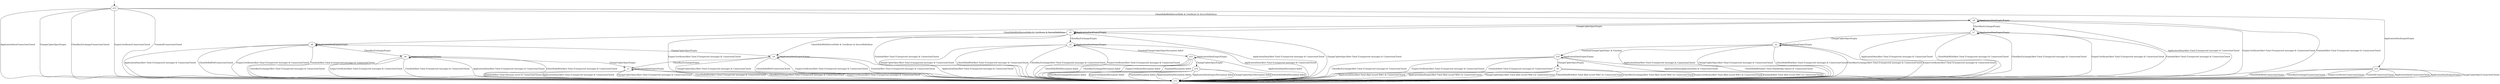 digraph {
s13 [label="s13"]
s0 [label="s0"]
s1 [label="s1"]
s2 [label="s2"]
s3 [label="s3"]
s4 [label="s4"]
s5 [label="s5"]
s6 [label="s6"]
s7 [label="s7"]
s8 [label="s8"]
s9 [label="s9"]
s10 [label="s10"]
s11 [label="s11"]
s12 [label="s12"]
s14 [label="s14"]
s15 [label="s15"]
s13 -> s11 [label="ApplicationData/ConnectionClosed"];
s13 -> s12 [label="ApplicationDataEmpty/Empty"];
s13 -> s11 [label="ChangeCipherSpec/Empty"];
s13 -> s9 [label="ClientHelloRSA/ServerHello & Certificate & ServerHelloDone"];
s13 -> s11 [label="ClientKeyExchange/ConnectionClosed"];
s13 -> s11 [label="EmptyCertificate/ConnectionClosed"];
s13 -> s11 [label="Finished/ConnectionClosed"];
s0 -> s11 [label="ApplicationData/Alert Fatal (Bad record MAC) & ConnectionClosed"];
s0 -> s11 [label="ApplicationDataEmpty/Alert Fatal (Bad record MAC) & ConnectionClosed"];
s0 -> s11 [label="ChangeCipherSpec/Alert Fatal (Bad record MAC) & ConnectionClosed"];
s0 -> s11 [label="ClientHelloRSA/Alert Fatal (Bad record MAC) & ConnectionClosed"];
s0 -> s11 [label="ClientKeyExchange/Alert Fatal (Bad record MAC) & ConnectionClosed"];
s0 -> s11 [label="EmptyCertificate/Alert Fatal (Bad record MAC) & ConnectionClosed"];
s0 -> s11 [label="Finished/Alert Fatal (Bad record MAC) & ConnectionClosed"];
s1 -> s11 [label="ApplicationData/Alert Fatal (Unexpected message) & ConnectionClosed"];
s1 -> s1 [label="ApplicationDataEmpty/Empty"];
s1 -> s11 [label="ChangeCipherSpec/Alert Fatal (Unexpected message) & ConnectionClosed"];
s1 -> s11 [label="ClientHelloRSA/Alert Fatal (Unexpected message) & ConnectionClosed"];
s1 -> s11 [label="ClientKeyExchange/Alert Fatal (Unexpected message) & ConnectionClosed"];
s1 -> s11 [label="EmptyCertificate/Alert Fatal (Unexpected message) & ConnectionClosed"];
s1 -> s11 [label="Finished/Alert Fatal (Decrypt error) & ConnectionClosed"];
s2 -> s11 [label="ApplicationData/Alert Fatal (Unexpected message) & ConnectionClosed"];
s2 -> s2 [label="ApplicationDataEmpty/Empty"];
s2 -> s11 [label="ChangeCipherSpec/Alert Fatal (Unexpected message) & ConnectionClosed"];
s2 -> s11 [label="ClientHelloRSA/Alert Fatal (Unexpected message) & ConnectionClosed"];
s2 -> s11 [label="ClientKeyExchange/Alert Fatal (Unexpected message) & ConnectionClosed"];
s2 -> s11 [label="EmptyCertificate/Alert Fatal (Unexpected message) & ConnectionClosed"];
s2 -> s10 [label="Finished/ChangeCipherSpec & Finished"];
s3 -> s11 [label="ApplicationData/Alert Fatal (Unexpected message) & ConnectionClosed"];
s3 -> s3 [label="ApplicationDataEmpty/Empty"];
s3 -> s11 [label="ChangeCipherSpec/Alert Fatal (Unexpected message) & ConnectionClosed"];
s3 -> s11 [label="ClientHelloRSA/Alert Fatal (Unexpected message) & ConnectionClosed"];
s3 -> s11 [label="ClientKeyExchange/Alert Fatal (Unexpected message) & ConnectionClosed"];
s3 -> s11 [label="EmptyCertificate/Alert Fatal (Unexpected message) & ConnectionClosed"];
s3 -> s15 [label="Finished/ChangeCipherSpecDecryption failed"];
s4 -> s11 [label="ApplicationData/Alert Fatal (Unexpected message) & ConnectionClosed"];
s4 -> s4 [label="ApplicationDataEmpty/Empty"];
s4 -> s11 [label="ChangeCipherSpec/Alert Fatal (Unexpected message) & ConnectionClosed"];
s4 -> s11 [label="ClientHelloRSA/ConnectionClosed"];
s4 -> s1 [label="ClientKeyExchange/Empty"];
s4 -> s11 [label="EmptyCertificate/Alert Fatal (Unexpected message) & ConnectionClosed"];
s4 -> s11 [label="Finished/Alert Fatal (Unexpected message) & ConnectionClosed"];
s5 -> s11 [label="ApplicationData/Alert Fatal (Unexpected message) & ConnectionClosed"];
s5 -> s5 [label="ApplicationDataEmpty/Empty"];
s5 -> s11 [label="ChangeCipherSpec/Alert Fatal (Unexpected message) & ConnectionClosed"];
s5 -> s4 [label="ClientHelloRSA/ServerHello & Certificate & ServerHelloDone"];
s5 -> s3 [label="ClientKeyExchange/Empty"];
s5 -> s11 [label="EmptyCertificate/Alert Fatal (Unexpected message) & ConnectionClosed"];
s5 -> s11 [label="Finished/Alert Fatal (Unexpected message) & ConnectionClosed"];
s6 -> s11 [label="ApplicationData/Alert Fatal (Unexpected message) & ConnectionClosed"];
s6 -> s6 [label="ApplicationDataEmpty/Empty"];
s6 -> s1 [label="ChangeCipherSpec/Empty"];
s6 -> s11 [label="ClientHelloRSA/Alert Fatal (Unexpected message) & ConnectionClosed"];
s6 -> s11 [label="ClientKeyExchange/Alert Fatal (Unexpected message) & ConnectionClosed"];
s6 -> s11 [label="EmptyCertificate/Alert Fatal (Unexpected message) & ConnectionClosed"];
s6 -> s11 [label="Finished/Alert Fatal (Unexpected message) & ConnectionClosed"];
s7 -> s11 [label="ApplicationData/Alert Fatal (Unexpected message) & ConnectionClosed"];
s7 -> s7 [label="ApplicationDataEmpty/Empty"];
s7 -> s2 [label="ChangeCipherSpec/Empty"];
s7 -> s11 [label="ClientHelloRSA/Alert Fatal (Unexpected message) & ConnectionClosed"];
s7 -> s11 [label="ClientKeyExchange/Alert Fatal (Unexpected message) & ConnectionClosed"];
s7 -> s11 [label="EmptyCertificate/Alert Fatal (Unexpected message) & ConnectionClosed"];
s7 -> s11 [label="Finished/Alert Fatal (Unexpected message) & ConnectionClosed"];
s8 -> s11 [label="ApplicationData/Alert Fatal (Unexpected message) & ConnectionClosed"];
s8 -> s8 [label="ApplicationDataEmpty/Empty"];
s8 -> s4 [label="ChangeCipherSpec/Empty"];
s8 -> s11 [label="ClientHelloRSA/ConnectionClosed"];
s8 -> s6 [label="ClientKeyExchange/Empty"];
s8 -> s11 [label="EmptyCertificate/Alert Fatal (Unexpected message) & ConnectionClosed"];
s8 -> s11 [label="Finished/Alert Fatal (Unexpected message) & ConnectionClosed"];
s9 -> s11 [label="ApplicationData/Alert Fatal (Unexpected message) & ConnectionClosed"];
s9 -> s9 [label="ApplicationDataEmpty/Empty"];
s9 -> s5 [label="ChangeCipherSpec/Empty"];
s9 -> s8 [label="ClientHelloRSA/ServerHello & Certificate & ServerHelloDone"];
s9 -> s7 [label="ClientKeyExchange/Empty"];
s9 -> s11 [label="EmptyCertificate/Alert Fatal (Unexpected message) & ConnectionClosed"];
s9 -> s11 [label="Finished/Alert Fatal (Unexpected message) & ConnectionClosed"];
s10 -> s11 [label="ApplicationData/ApplicationData & ConnectionClosed"];
s10 -> s10 [label="ApplicationDataEmpty/Empty"];
s10 -> s0 [label="ChangeCipherSpec/Empty"];
s10 -> s11 [label="ClientHelloRSA/Alert Fatal (Handshake failure) & ConnectionClosed"];
s10 -> s11 [label="ClientKeyExchange/Alert Fatal (Unexpected message) & ConnectionClosed"];
s10 -> s11 [label="EmptyCertificate/Alert Fatal (Unexpected message) & ConnectionClosed"];
s10 -> s11 [label="Finished/Alert Fatal (Unexpected message) & ConnectionClosed"];
s11 -> s11 [label="ApplicationData/ConnectionClosed"];
s11 -> s11 [label="ApplicationDataEmpty/ConnectionClosed"];
s11 -> s11 [label="ChangeCipherSpec/ConnectionClosed"];
s11 -> s11 [label="ClientHelloRSA/ConnectionClosed"];
s11 -> s11 [label="ClientKeyExchange/ConnectionClosed"];
s11 -> s11 [label="EmptyCertificate/ConnectionClosed"];
s11 -> s11 [label="Finished/ConnectionClosed"];
s12 -> s11 [label="ApplicationData/ConnectionClosed"];
s12 -> s11 [label="ApplicationDataEmpty/Empty"];
s12 -> s11 [label="ChangeCipherSpec/ConnectionClosed"];
s12 -> s11 [label="ClientHelloRSA/ConnectionClosed"];
s12 -> s11 [label="ClientKeyExchange/ConnectionClosed"];
s12 -> s11 [label="EmptyCertificate/ConnectionClosed"];
s12 -> s11 [label="Finished/ConnectionClosed"];
s14 -> s11 [label="ApplicationData/Decryption failed"];
s14 -> s11 [label="ApplicationDataEmpty/Decryption failed"];
s14 -> s11 [label="ChangeCipherSpec/Decryption failed"];
s14 -> s11 [label="ClientHelloRSA/Decryption failed"];
s14 -> s11 [label="ClientKeyExchange/Decryption failed"];
s14 -> s11 [label="EmptyCertificate/Decryption failed"];
s14 -> s11 [label="Finished/Decryption failed"];
s15 -> s11 [label="ApplicationData/Decryption failed"];
s15 -> s15 [label="ApplicationDataEmpty/Empty"];
s15 -> s14 [label="ChangeCipherSpec/Empty"];
s15 -> s11 [label="ClientHelloRSA/Decryption failed"];
s15 -> s11 [label="ClientKeyExchange/Decryption failed"];
s15 -> s11 [label="EmptyCertificate/Decryption failed"];
s15 -> s11 [label="Finished/Decryption failed"];

__start0 [label="" shape="none" width="0" height="0"];
__start0 -> s13;
}
